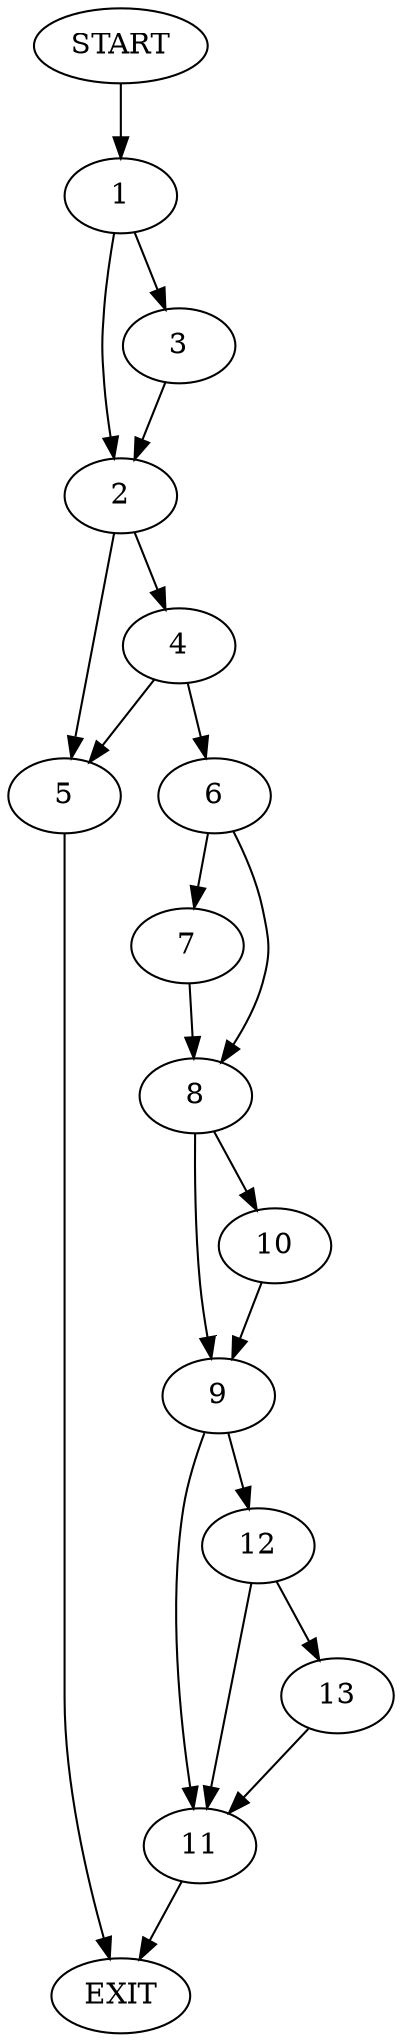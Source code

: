 digraph {
0 [label="START"]
14 [label="EXIT"]
0 -> 1
1 -> 2
1 -> 3
3 -> 2
2 -> 4
2 -> 5
5 -> 14
4 -> 6
4 -> 5
6 -> 7
6 -> 8
7 -> 8
8 -> 9
8 -> 10
10 -> 9
9 -> 11
9 -> 12
12 -> 11
12 -> 13
11 -> 14
13 -> 11
}
